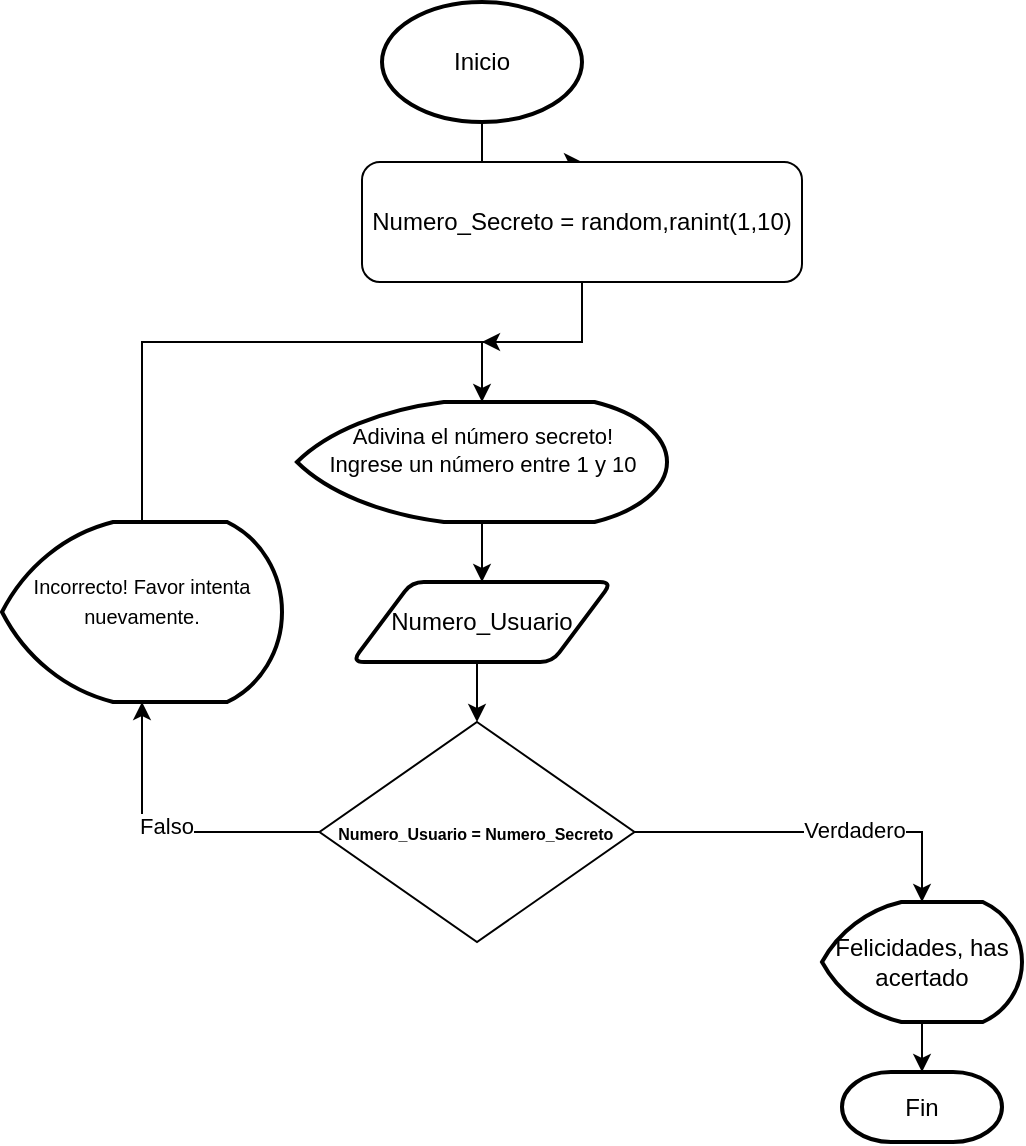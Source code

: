 <mxfile version="24.5.5" type="device">
  <diagram id="C5RBs43oDa-KdzZeNtuy" name="Page-1">
    <mxGraphModel dx="1674" dy="746" grid="1" gridSize="10" guides="1" tooltips="1" connect="1" arrows="1" fold="1" page="1" pageScale="1" pageWidth="827" pageHeight="1169" math="0" shadow="0">
      <root>
        <mxCell id="WIyWlLk6GJQsqaUBKTNV-0" />
        <mxCell id="WIyWlLk6GJQsqaUBKTNV-1" parent="WIyWlLk6GJQsqaUBKTNV-0" />
        <mxCell id="OZVwI2gNCaoMPM2afj16-3" style="edgeStyle=orthogonalEdgeStyle;rounded=0;orthogonalLoop=1;jettySize=auto;html=1;exitX=0.5;exitY=1;exitDx=0;exitDy=0;exitPerimeter=0;" parent="WIyWlLk6GJQsqaUBKTNV-1" source="OZVwI2gNCaoMPM2afj16-0" target="OZVwI2gNCaoMPM2afj16-1" edge="1">
          <mxGeometry relative="1" as="geometry" />
        </mxCell>
        <mxCell id="OZVwI2gNCaoMPM2afj16-0" value="Inicio" style="strokeWidth=2;html=1;shape=mxgraph.flowchart.start_1;whiteSpace=wrap;" parent="WIyWlLk6GJQsqaUBKTNV-1" vertex="1">
          <mxGeometry x="340" y="20" width="100" height="60" as="geometry" />
        </mxCell>
        <mxCell id="OZVwI2gNCaoMPM2afj16-1" value="Numero_Secreto = random,ranint(1,10)" style="rounded=1;whiteSpace=wrap;html=1;" parent="WIyWlLk6GJQsqaUBKTNV-1" vertex="1">
          <mxGeometry x="330" y="100" width="220" height="60" as="geometry" />
        </mxCell>
        <mxCell id="OZVwI2gNCaoMPM2afj16-10" style="edgeStyle=orthogonalEdgeStyle;rounded=0;orthogonalLoop=1;jettySize=auto;html=1;exitX=0.5;exitY=1;exitDx=0;exitDy=0;exitPerimeter=0;" parent="WIyWlLk6GJQsqaUBKTNV-1" source="OZVwI2gNCaoMPM2afj16-6" target="OZVwI2gNCaoMPM2afj16-9" edge="1">
          <mxGeometry relative="1" as="geometry">
            <mxPoint x="387.5" y="290" as="sourcePoint" />
          </mxGeometry>
        </mxCell>
        <mxCell id="OZVwI2gNCaoMPM2afj16-6" value="&lt;font style=&quot;font-size: 11px;&quot;&gt;Adivina el número secreto!&lt;/font&gt;&lt;div&gt;&lt;span style=&quot;background-color: initial; font-size: 11px;&quot;&gt;Ingrese un número entre 1 y 10&lt;/span&gt;&lt;div&gt;&lt;div&gt;&lt;div style=&quot;font-size: 11px;&quot;&gt;&lt;br&gt;&lt;/div&gt;&lt;/div&gt;&lt;/div&gt;&lt;/div&gt;" style="strokeWidth=2;html=1;shape=mxgraph.flowchart.display;whiteSpace=wrap;" parent="WIyWlLk6GJQsqaUBKTNV-1" vertex="1">
          <mxGeometry x="297.5" y="220" width="185" height="60" as="geometry" />
        </mxCell>
        <mxCell id="OZVwI2gNCaoMPM2afj16-8" style="edgeStyle=orthogonalEdgeStyle;rounded=0;orthogonalLoop=1;jettySize=auto;html=1;exitX=0.5;exitY=1;exitDx=0;exitDy=0;entryX=0.5;entryY=0;entryDx=0;entryDy=0;entryPerimeter=0;" parent="WIyWlLk6GJQsqaUBKTNV-1" source="OZVwI2gNCaoMPM2afj16-1" target="OZVwI2gNCaoMPM2afj16-6" edge="1">
          <mxGeometry relative="1" as="geometry" />
        </mxCell>
        <mxCell id="OZVwI2gNCaoMPM2afj16-12" style="edgeStyle=orthogonalEdgeStyle;rounded=0;orthogonalLoop=1;jettySize=auto;html=1;exitX=0.5;exitY=1;exitDx=0;exitDy=0;entryX=0.5;entryY=0;entryDx=0;entryDy=0;" parent="WIyWlLk6GJQsqaUBKTNV-1" source="OZVwI2gNCaoMPM2afj16-9" target="OZVwI2gNCaoMPM2afj16-11" edge="1">
          <mxGeometry relative="1" as="geometry" />
        </mxCell>
        <mxCell id="OZVwI2gNCaoMPM2afj16-9" value="Numero_Usuario" style="shape=parallelogram;html=1;strokeWidth=2;perimeter=parallelogramPerimeter;whiteSpace=wrap;rounded=1;arcSize=12;size=0.23;" parent="WIyWlLk6GJQsqaUBKTNV-1" vertex="1">
          <mxGeometry x="325" y="310" width="130" height="40" as="geometry" />
        </mxCell>
        <mxCell id="OZVwI2gNCaoMPM2afj16-13" style="edgeStyle=orthogonalEdgeStyle;rounded=0;orthogonalLoop=1;jettySize=auto;html=1;exitX=1;exitY=0.5;exitDx=0;exitDy=0;entryX=0.5;entryY=0;entryDx=0;entryDy=0;entryPerimeter=0;" parent="WIyWlLk6GJQsqaUBKTNV-1" source="OZVwI2gNCaoMPM2afj16-11" target="OZVwI2gNCaoMPM2afj16-21" edge="1">
          <mxGeometry relative="1" as="geometry">
            <mxPoint x="620" y="435" as="targetPoint" />
          </mxGeometry>
        </mxCell>
        <mxCell id="OZVwI2gNCaoMPM2afj16-16" value="Verdadero" style="edgeLabel;html=1;align=center;verticalAlign=middle;resizable=0;points=[];" parent="OZVwI2gNCaoMPM2afj16-13" vertex="1" connectable="0">
          <mxGeometry x="0.223" y="1" relative="1" as="geometry">
            <mxPoint as="offset" />
          </mxGeometry>
        </mxCell>
        <mxCell id="OZVwI2gNCaoMPM2afj16-19" style="edgeStyle=orthogonalEdgeStyle;rounded=0;orthogonalLoop=1;jettySize=auto;html=1;exitX=0;exitY=0.5;exitDx=0;exitDy=0;" parent="WIyWlLk6GJQsqaUBKTNV-1" source="OZVwI2gNCaoMPM2afj16-11" target="OZVwI2gNCaoMPM2afj16-17" edge="1">
          <mxGeometry relative="1" as="geometry" />
        </mxCell>
        <mxCell id="OZVwI2gNCaoMPM2afj16-20" value="Falso" style="edgeLabel;html=1;align=center;verticalAlign=middle;resizable=0;points=[];" parent="OZVwI2gNCaoMPM2afj16-19" vertex="1" connectable="0">
          <mxGeometry x="0.011" y="-3" relative="1" as="geometry">
            <mxPoint as="offset" />
          </mxGeometry>
        </mxCell>
        <mxCell id="OZVwI2gNCaoMPM2afj16-11" value="&lt;font style=&quot;font-size: 8px;&quot;&gt;&lt;b&gt;Numero_Usuario = Numero_Secreto&amp;nbsp;&lt;/b&gt;&lt;/font&gt;" style="rhombus;whiteSpace=wrap;html=1;" parent="WIyWlLk6GJQsqaUBKTNV-1" vertex="1">
          <mxGeometry x="308.75" y="380" width="157.5" height="110" as="geometry" />
        </mxCell>
        <mxCell id="OZVwI2gNCaoMPM2afj16-18" style="edgeStyle=orthogonalEdgeStyle;rounded=0;orthogonalLoop=1;jettySize=auto;html=1;exitX=0.5;exitY=0;exitDx=0;exitDy=0;exitPerimeter=0;" parent="WIyWlLk6GJQsqaUBKTNV-1" source="OZVwI2gNCaoMPM2afj16-17" edge="1">
          <mxGeometry relative="1" as="geometry">
            <mxPoint x="390" y="190" as="targetPoint" />
            <Array as="points">
              <mxPoint x="220" y="190" />
              <mxPoint x="391" y="190" />
            </Array>
          </mxGeometry>
        </mxCell>
        <mxCell id="OZVwI2gNCaoMPM2afj16-17" value="&lt;font style=&quot;font-size: 10px;&quot;&gt;Incorrecto! Favor intenta nuevamente.&lt;/font&gt;&lt;div style=&quot;font-size: 10px;&quot;&gt;&lt;br&gt;&lt;/div&gt;" style="strokeWidth=2;html=1;shape=mxgraph.flowchart.display;whiteSpace=wrap;" parent="WIyWlLk6GJQsqaUBKTNV-1" vertex="1">
          <mxGeometry x="150" y="280" width="140" height="90" as="geometry" />
        </mxCell>
        <mxCell id="OZVwI2gNCaoMPM2afj16-22" style="edgeStyle=orthogonalEdgeStyle;rounded=0;orthogonalLoop=1;jettySize=auto;html=1;exitX=0.5;exitY=1;exitDx=0;exitDy=0;exitPerimeter=0;entryX=0.5;entryY=0;entryDx=0;entryDy=0;entryPerimeter=0;" parent="WIyWlLk6GJQsqaUBKTNV-1" source="OZVwI2gNCaoMPM2afj16-21" target="OZVwI2gNCaoMPM2afj16-23" edge="1">
          <mxGeometry relative="1" as="geometry">
            <mxPoint x="610" y="550" as="targetPoint" />
            <Array as="points" />
          </mxGeometry>
        </mxCell>
        <mxCell id="OZVwI2gNCaoMPM2afj16-21" value="Felicidades, has acertado" style="strokeWidth=2;html=1;shape=mxgraph.flowchart.display;whiteSpace=wrap;" parent="WIyWlLk6GJQsqaUBKTNV-1" vertex="1">
          <mxGeometry x="560" y="470" width="100" height="60" as="geometry" />
        </mxCell>
        <mxCell id="OZVwI2gNCaoMPM2afj16-23" value="Fin" style="strokeWidth=2;html=1;shape=mxgraph.flowchart.terminator;whiteSpace=wrap;" parent="WIyWlLk6GJQsqaUBKTNV-1" vertex="1">
          <mxGeometry x="570" y="555" width="80" height="35" as="geometry" />
        </mxCell>
      </root>
    </mxGraphModel>
  </diagram>
</mxfile>
